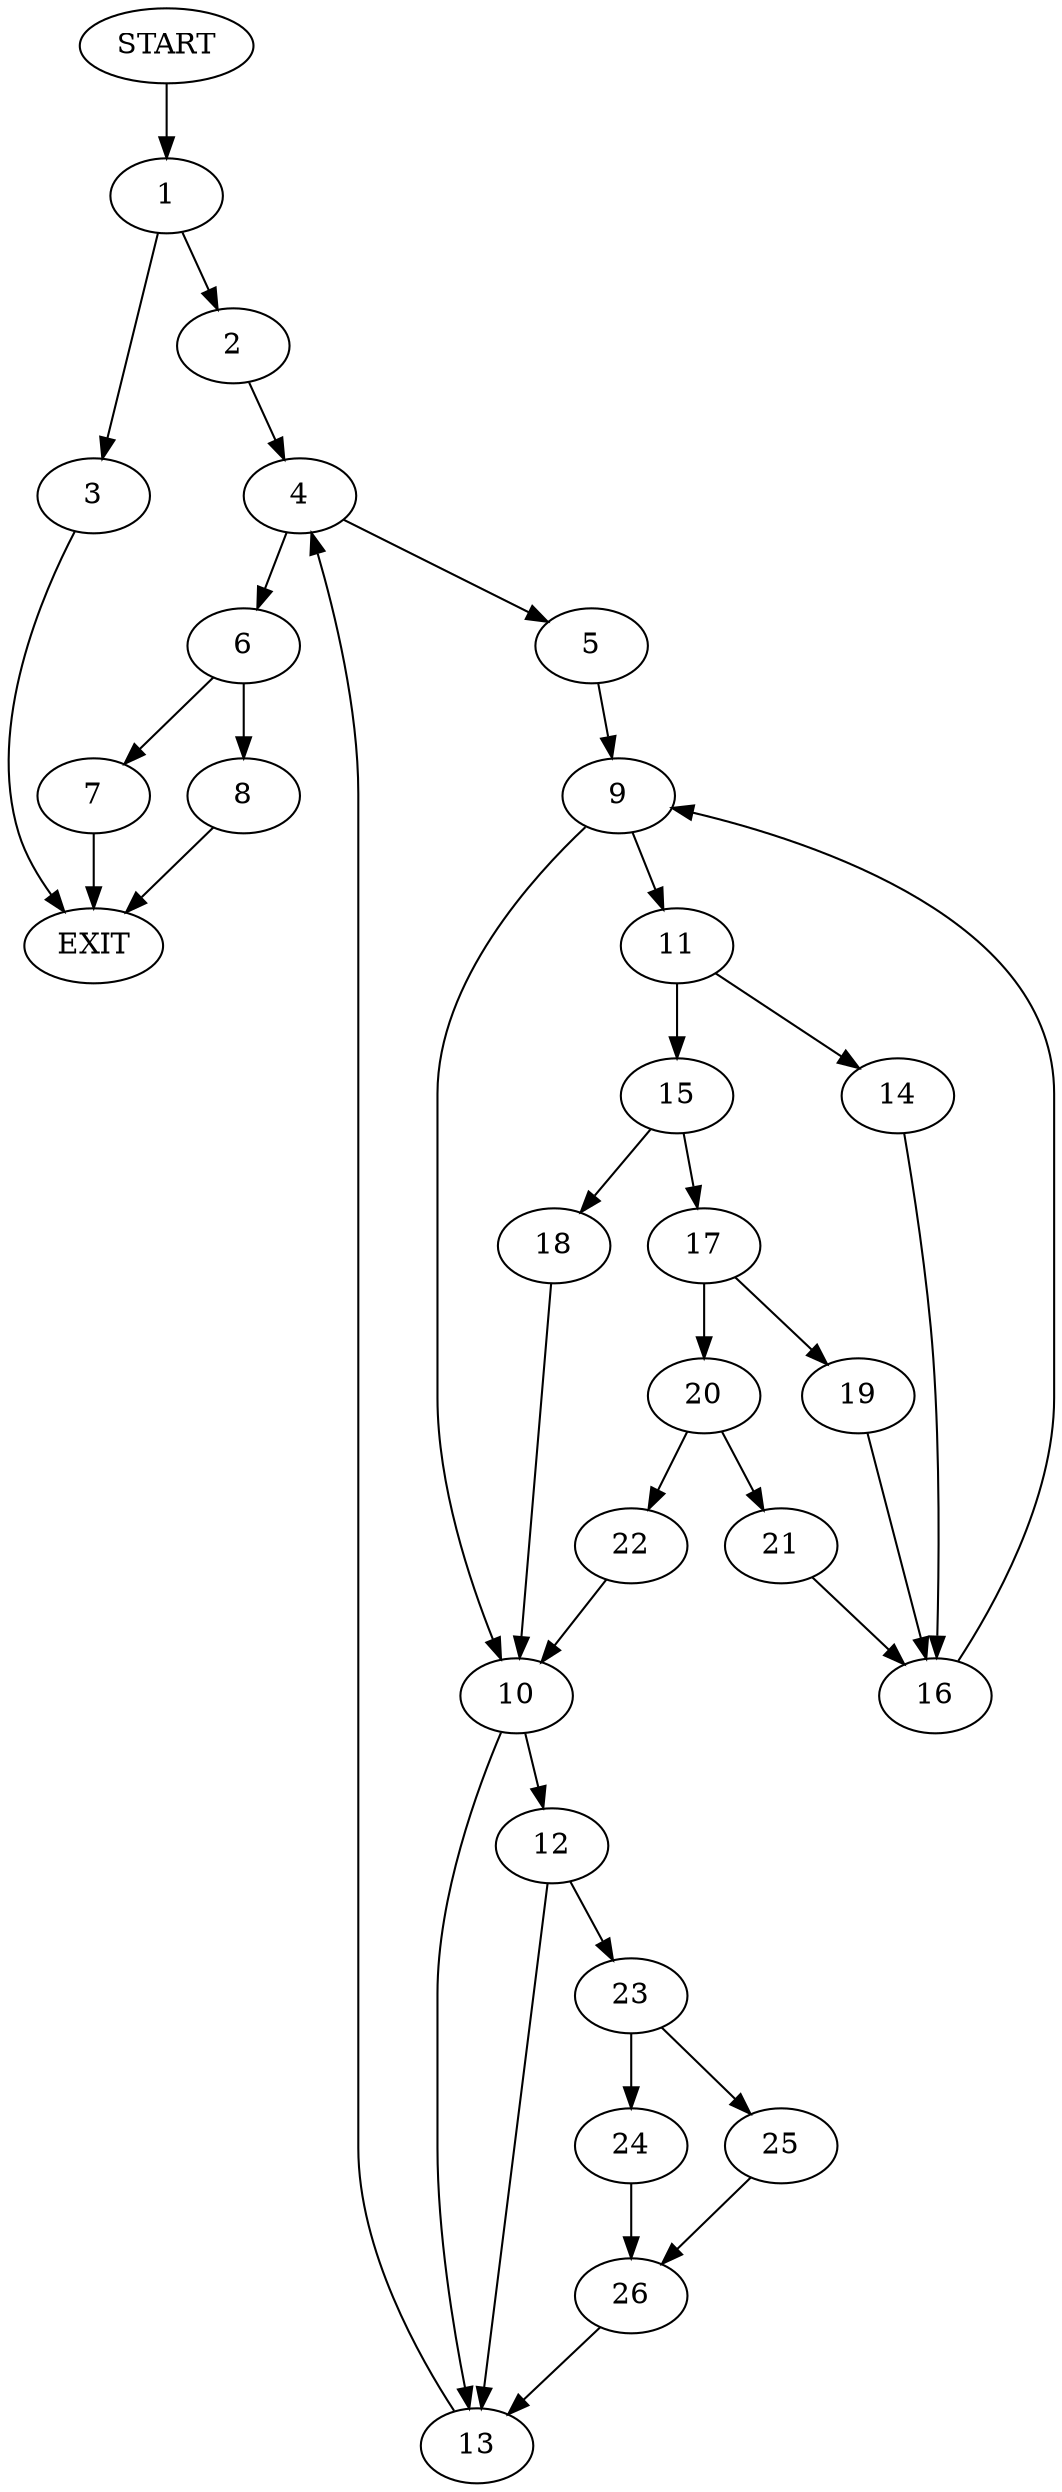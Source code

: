 digraph {
0 [label="START"]
27 [label="EXIT"]
0 -> 1
1 -> 2
1 -> 3
2 -> 4
3 -> 27
4 -> 5
4 -> 6
6 -> 7
6 -> 8
5 -> 9
9 -> 10
9 -> 11
10 -> 12
10 -> 13
11 -> 14
11 -> 15
14 -> 16
15 -> 17
15 -> 18
16 -> 9
17 -> 19
17 -> 20
18 -> 10
19 -> 16
20 -> 21
20 -> 22
21 -> 16
22 -> 10
13 -> 4
12 -> 23
12 -> 13
23 -> 24
23 -> 25
24 -> 26
25 -> 26
26 -> 13
7 -> 27
8 -> 27
}
